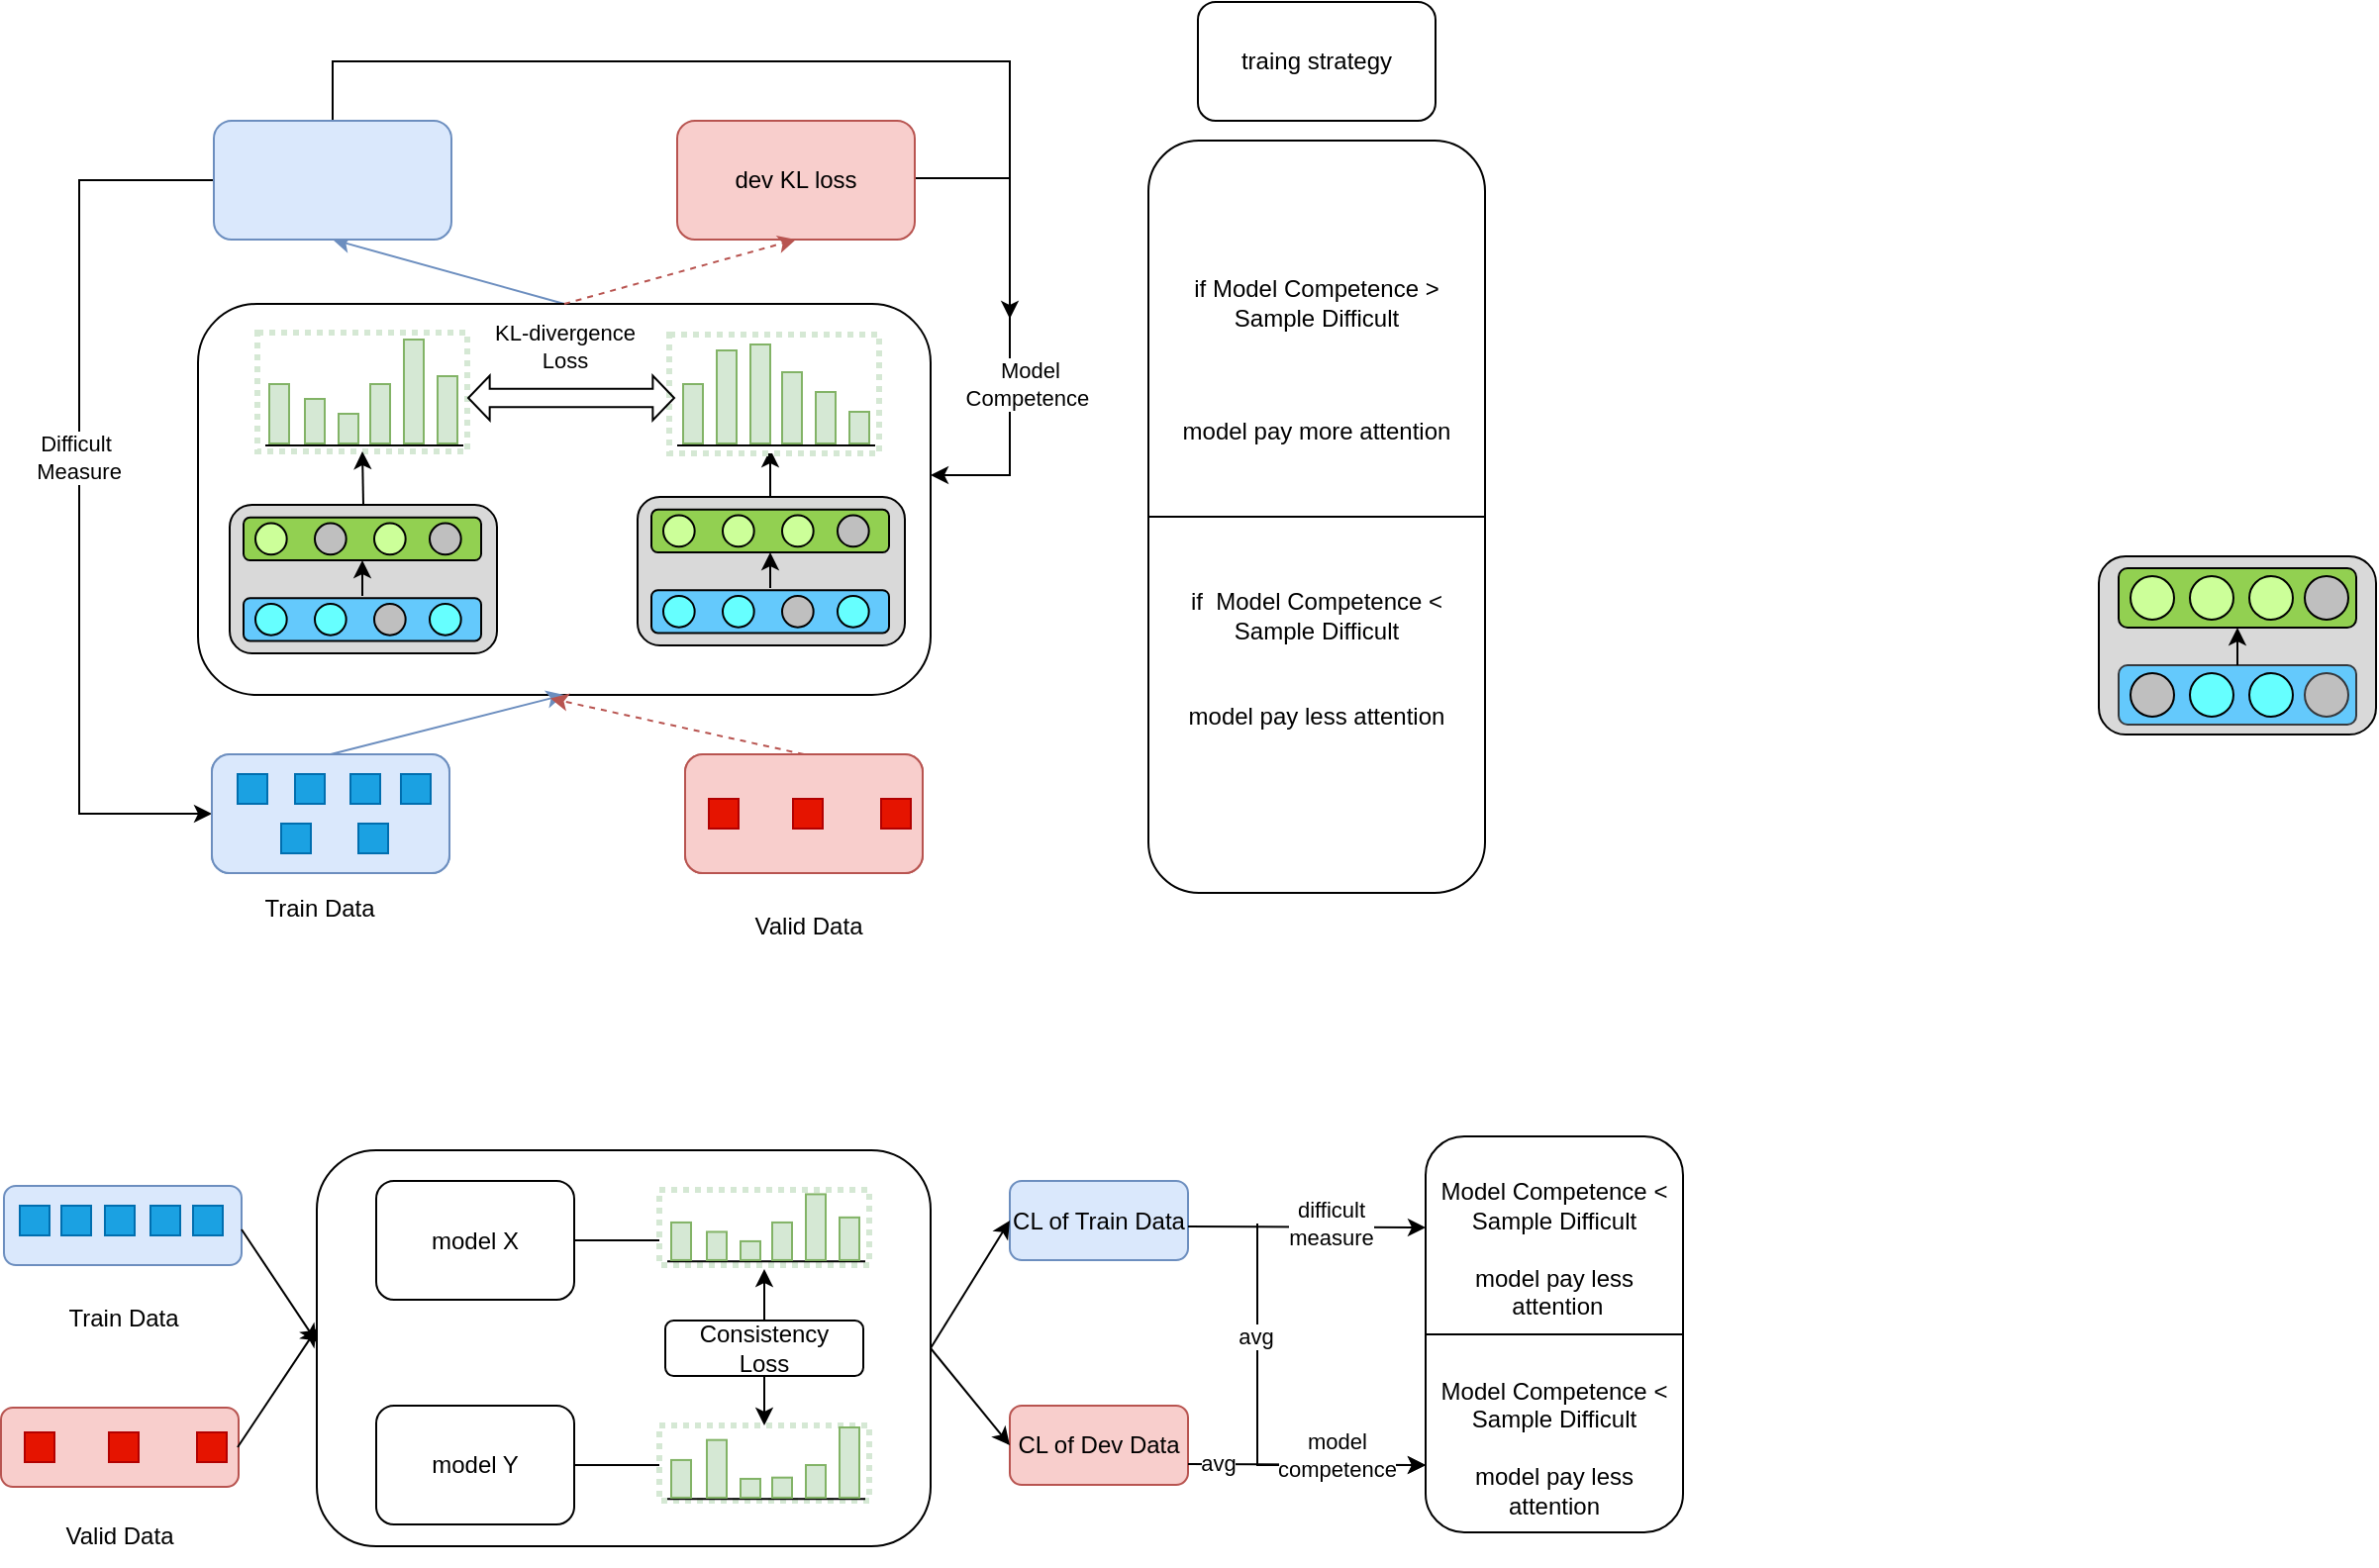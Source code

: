 <mxfile version="21.2.1" type="github">
  <diagram name="第 1 页" id="8L0c7GUbmjwBPtoNU49F">
    <mxGraphModel dx="1105" dy="634" grid="1" gridSize="10" guides="1" tooltips="1" connect="1" arrows="1" fold="1" page="1" pageScale="1" pageWidth="413" pageHeight="291" math="0" shadow="0">
      <root>
        <mxCell id="0" />
        <mxCell id="1" parent="0" />
        <mxCell id="fjzckVjsFBx4tYkLJNJ8-120" style="rounded=0;orthogonalLoop=1;jettySize=auto;html=1;exitX=0.5;exitY=0;exitDx=0;exitDy=0;entryX=0.5;entryY=1;entryDx=0;entryDy=0;fillColor=#dae8fc;strokeColor=#6c8ebf;" parent="1" source="fjzckVjsFBx4tYkLJNJ8-94" target="fjzckVjsFBx4tYkLJNJ8-28" edge="1">
          <mxGeometry relative="1" as="geometry" />
        </mxCell>
        <mxCell id="fjzckVjsFBx4tYkLJNJ8-94" value="" style="rounded=1;whiteSpace=wrap;html=1;fillColor=#ffffff;" parent="1" vertex="1">
          <mxGeometry x="180" y="252.5" width="370" height="197.5" as="geometry" />
        </mxCell>
        <mxCell id="fjzckVjsFBx4tYkLJNJ8-1" value="training dataset" style="rounded=1;whiteSpace=wrap;html=1;fillColor=#dae8fc;strokeColor=#6c8ebf;" parent="1" vertex="1">
          <mxGeometry x="187" y="480" width="120" height="60" as="geometry" />
        </mxCell>
        <mxCell id="fjzckVjsFBx4tYkLJNJ8-2" value="dev dataset" style="rounded=1;whiteSpace=wrap;html=1;fillColor=#f8cecc;strokeColor=#b85450;" parent="1" vertex="1">
          <mxGeometry x="426" y="480" width="120" height="60" as="geometry" />
        </mxCell>
        <mxCell id="fjzckVjsFBx4tYkLJNJ8-8" value="" style="endArrow=classic;html=1;rounded=0;exitX=0.5;exitY=0;exitDx=0;exitDy=0;entryX=0.5;entryY=1;entryDx=0;entryDy=0;fillColor=#dae8fc;strokeColor=#6c8ebf;" parent="1" source="fjzckVjsFBx4tYkLJNJ8-1" target="fjzckVjsFBx4tYkLJNJ8-94" edge="1">
          <mxGeometry width="50" height="50" relative="1" as="geometry">
            <mxPoint x="243" y="450" as="sourcePoint" />
            <mxPoint x="377" y="429" as="targetPoint" />
          </mxGeometry>
        </mxCell>
        <mxCell id="fjzckVjsFBx4tYkLJNJ8-9" value="" style="endArrow=classic;html=1;rounded=0;entryX=0.481;entryY=1.009;entryDx=0;entryDy=0;fillColor=#f8cecc;strokeColor=#b85450;exitX=0.5;exitY=0;exitDx=0;exitDy=0;entryPerimeter=0;dashed=1;" parent="1" source="fjzckVjsFBx4tYkLJNJ8-2" target="fjzckVjsFBx4tYkLJNJ8-94" edge="1">
          <mxGeometry width="50" height="50" relative="1" as="geometry">
            <mxPoint x="479" y="518" as="sourcePoint" />
            <mxPoint x="377" y="429" as="targetPoint" />
          </mxGeometry>
        </mxCell>
        <mxCell id="fjzckVjsFBx4tYkLJNJ8-118" style="edgeStyle=orthogonalEdgeStyle;rounded=0;orthogonalLoop=1;jettySize=auto;html=1;exitX=0.5;exitY=0;exitDx=0;exitDy=0;entryX=1;entryY=1;entryDx=0;entryDy=0;" parent="1" edge="1">
          <mxGeometry relative="1" as="geometry">
            <mxPoint x="469" y="373" as="sourcePoint" />
            <mxPoint x="469" y="326" as="targetPoint" />
          </mxGeometry>
        </mxCell>
        <mxCell id="fjzckVjsFBx4tYkLJNJ8-30" style="edgeStyle=orthogonalEdgeStyle;rounded=0;orthogonalLoop=1;jettySize=auto;html=1;exitX=0;exitY=0.5;exitDx=0;exitDy=0;entryX=0;entryY=0.5;entryDx=0;entryDy=0;" parent="1" source="fjzckVjsFBx4tYkLJNJ8-28" target="fjzckVjsFBx4tYkLJNJ8-1" edge="1">
          <mxGeometry relative="1" as="geometry">
            <mxPoint x="179" y="510" as="targetPoint" />
            <Array as="points">
              <mxPoint x="120" y="190" />
              <mxPoint x="120" y="510" />
            </Array>
          </mxGeometry>
        </mxCell>
        <mxCell id="fjzckVjsFBx4tYkLJNJ8-31" value="Difficult&lt;br&gt;&amp;nbsp;Measure" style="edgeLabel;html=1;align=center;verticalAlign=middle;resizable=0;points=[];" parent="fjzckVjsFBx4tYkLJNJ8-30" vertex="1" connectable="0">
          <mxGeometry x="-0.089" y="-2" relative="1" as="geometry">
            <mxPoint as="offset" />
          </mxGeometry>
        </mxCell>
        <mxCell id="fjzckVjsFBx4tYkLJNJ8-33" style="edgeStyle=orthogonalEdgeStyle;rounded=0;orthogonalLoop=1;jettySize=auto;html=1;exitX=0.5;exitY=0;exitDx=0;exitDy=0;" parent="1" source="fjzckVjsFBx4tYkLJNJ8-28" edge="1">
          <mxGeometry relative="1" as="geometry">
            <mxPoint x="590" y="260" as="targetPoint" />
            <Array as="points">
              <mxPoint x="248" y="130" />
              <mxPoint x="590" y="130" />
            </Array>
          </mxGeometry>
        </mxCell>
        <mxCell id="fjzckVjsFBx4tYkLJNJ8-28" value="&lt;span style=&quot;box-sizing: border-box; color: transparent; cursor: text; position: absolute; transform-origin: 0px 0px; text-align: start; background-color: rgb(255, 255, 255); left: 421.237px; top: 523.25px; font-size: 8.636px; font-family: sans-serif;&quot; dir=&quot;ltr&quot; role=&quot;presentation&quot;&gt;kli&lt;/span&gt;&lt;br style=&quot;box-sizing: border-box; color: transparent; cursor: text; position: absolute; transform-origin: 0px 0px; font-family: Lato, sans-serif; font-size: 16px; text-align: start; background-color: rgb(255, 255, 255);&quot; role=&quot;presentation&quot;&gt;&lt;span style=&quot;box-sizing: border-box; color: transparent; cursor: text; position: absolute; transform-origin: 0px 0px; text-align: start; background-color: rgb(255, 255, 255); left: 421.237px; top: 531.394px; font-size: 8.636px; font-family: sans-serif; transform: scaleX(1.42);&quot; dir=&quot;ltr&quot; role=&quot;presentation&quot;&gt;KL&lt;/span&gt;&lt;span style=&quot;box-sizing: border-box; color: transparent; cursor: text; position: absolute; transform-origin: 0px 0px; text-align: start; background-color: rgb(255, 255, 255); left: 436.899px; top: 531.394px; font-size: 8.636px; font-family: sans-serif;&quot; dir=&quot;ltr&quot; role=&quot;presentation&quot;&gt; &lt;/span&gt;" style="rounded=1;whiteSpace=wrap;html=1;fillColor=#dae8fc;strokeColor=#6c8ebf;" parent="1" vertex="1">
          <mxGeometry x="188" y="160" width="120" height="60" as="geometry" />
        </mxCell>
        <mxCell id="fjzckVjsFBx4tYkLJNJ8-32" style="edgeStyle=orthogonalEdgeStyle;rounded=0;orthogonalLoop=1;jettySize=auto;html=1;" parent="1" target="fjzckVjsFBx4tYkLJNJ8-94" edge="1">
          <mxGeometry relative="1" as="geometry">
            <mxPoint x="597" y="338" as="targetPoint" />
            <mxPoint x="540" y="189" as="sourcePoint" />
            <Array as="points">
              <mxPoint x="590" y="189" />
              <mxPoint x="590" y="339" />
            </Array>
          </mxGeometry>
        </mxCell>
        <mxCell id="fjzckVjsFBx4tYkLJNJ8-35" value="Model &lt;br&gt;Competence&amp;nbsp;" style="edgeLabel;html=1;align=center;verticalAlign=middle;resizable=0;points=[];" parent="fjzckVjsFBx4tYkLJNJ8-32" vertex="1" connectable="0">
          <mxGeometry x="0.709" relative="1" as="geometry">
            <mxPoint x="15" y="-46" as="offset" />
          </mxGeometry>
        </mxCell>
        <mxCell id="fjzckVjsFBx4tYkLJNJ8-29" value="dev KL loss" style="rounded=1;whiteSpace=wrap;html=1;fillColor=#f8cecc;strokeColor=#b85450;" parent="1" vertex="1">
          <mxGeometry x="422" y="160" width="120" height="60" as="geometry" />
        </mxCell>
        <mxCell id="fjzckVjsFBx4tYkLJNJ8-39" value="&lt;br&gt;if&amp;nbsp;Model Competence &amp;gt; &lt;br&gt;Sample Difficult&lt;br&gt;&lt;br&gt;&lt;br&gt;&lt;br&gt;model pay more attention&lt;br&gt;&lt;br&gt;&lt;br&gt;&lt;br&gt;&lt;br&gt;&lt;br&gt;if&amp;nbsp; Model Competence &amp;lt; Sample Difficult&lt;br&gt;&amp;nbsp;&lt;br&gt;&lt;br&gt;model pay less attention&lt;br style=&quot;border-color: var(--border-color);&quot;&gt;&lt;br&gt;&amp;nbsp;" style="rounded=1;whiteSpace=wrap;html=1;" parent="1" vertex="1">
          <mxGeometry x="660" y="170" width="170" height="380" as="geometry" />
        </mxCell>
        <mxCell id="fjzckVjsFBx4tYkLJNJ8-85" value="" style="group" parent="1" vertex="1" connectable="0">
          <mxGeometry x="418" y="267" width="106" height="60" as="geometry" />
        </mxCell>
        <mxCell id="fjzckVjsFBx4tYkLJNJ8-86" value="" style="rounded=0;whiteSpace=wrap;html=1;dashed=1;dashPattern=1 1;strokeColor=#d5e8d4;strokeWidth=3;" parent="fjzckVjsFBx4tYkLJNJ8-85" vertex="1">
          <mxGeometry y="1" width="106" height="60" as="geometry" />
        </mxCell>
        <mxCell id="fjzckVjsFBx4tYkLJNJ8-87" value="" style="endArrow=none;html=1;rounded=0;" parent="fjzckVjsFBx4tYkLJNJ8-85" edge="1">
          <mxGeometry width="50" height="50" relative="1" as="geometry">
            <mxPoint x="4" y="57" as="sourcePoint" />
            <mxPoint x="104" y="57" as="targetPoint" />
          </mxGeometry>
        </mxCell>
        <mxCell id="fjzckVjsFBx4tYkLJNJ8-88" value="" style="rounded=0;whiteSpace=wrap;html=1;fillColor=#d5e8d4;strokeColor=#82b366;" parent="fjzckVjsFBx4tYkLJNJ8-85" vertex="1">
          <mxGeometry x="7" y="26" width="10" height="30" as="geometry" />
        </mxCell>
        <mxCell id="fjzckVjsFBx4tYkLJNJ8-89" value="" style="rounded=0;whiteSpace=wrap;html=1;fillColor=#d5e8d4;strokeColor=#82b366;" parent="fjzckVjsFBx4tYkLJNJ8-85" vertex="1">
          <mxGeometry x="24" y="9" width="10" height="47" as="geometry" />
        </mxCell>
        <mxCell id="fjzckVjsFBx4tYkLJNJ8-90" value="" style="rounded=0;whiteSpace=wrap;html=1;fillColor=#d5e8d4;strokeColor=#82b366;" parent="fjzckVjsFBx4tYkLJNJ8-85" vertex="1">
          <mxGeometry x="41" y="6" width="10" height="50" as="geometry" />
        </mxCell>
        <mxCell id="fjzckVjsFBx4tYkLJNJ8-91" value="" style="rounded=0;whiteSpace=wrap;html=1;fillColor=#d5e8d4;strokeColor=#82b366;" parent="fjzckVjsFBx4tYkLJNJ8-85" vertex="1">
          <mxGeometry x="57" y="20" width="10" height="36" as="geometry" />
        </mxCell>
        <mxCell id="fjzckVjsFBx4tYkLJNJ8-92" value="" style="rounded=0;whiteSpace=wrap;html=1;fillColor=#d5e8d4;strokeColor=#82b366;" parent="fjzckVjsFBx4tYkLJNJ8-85" vertex="1">
          <mxGeometry x="74" y="30" width="10" height="26" as="geometry" />
        </mxCell>
        <mxCell id="fjzckVjsFBx4tYkLJNJ8-93" value="" style="rounded=0;whiteSpace=wrap;html=1;fillColor=#d5e8d4;strokeColor=#82b366;" parent="fjzckVjsFBx4tYkLJNJ8-85" vertex="1">
          <mxGeometry x="91" y="40" width="10" height="16" as="geometry" />
        </mxCell>
        <mxCell id="fjzckVjsFBx4tYkLJNJ8-96" value="" style="group" parent="1" vertex="1" connectable="0">
          <mxGeometry x="210" y="267" width="106" height="60" as="geometry" />
        </mxCell>
        <mxCell id="fjzckVjsFBx4tYkLJNJ8-97" value="" style="rounded=0;whiteSpace=wrap;html=1;dashed=1;dashPattern=1 1;strokeColor=#d5e8d4;strokeWidth=3;" parent="fjzckVjsFBx4tYkLJNJ8-96" vertex="1">
          <mxGeometry width="106" height="60" as="geometry" />
        </mxCell>
        <mxCell id="fjzckVjsFBx4tYkLJNJ8-98" value="" style="endArrow=none;html=1;rounded=0;" parent="fjzckVjsFBx4tYkLJNJ8-96" edge="1">
          <mxGeometry width="50" height="50" relative="1" as="geometry">
            <mxPoint x="4" y="57" as="sourcePoint" />
            <mxPoint x="104" y="57" as="targetPoint" />
          </mxGeometry>
        </mxCell>
        <mxCell id="fjzckVjsFBx4tYkLJNJ8-99" value="" style="rounded=0;whiteSpace=wrap;html=1;fillColor=#d5e8d4;strokeColor=#82b366;" parent="fjzckVjsFBx4tYkLJNJ8-96" vertex="1">
          <mxGeometry x="6" y="26" width="10" height="30" as="geometry" />
        </mxCell>
        <mxCell id="fjzckVjsFBx4tYkLJNJ8-100" value="" style="rounded=0;whiteSpace=wrap;html=1;fillColor=#d5e8d4;strokeColor=#82b366;" parent="fjzckVjsFBx4tYkLJNJ8-96" vertex="1">
          <mxGeometry x="24" y="33.5" width="10" height="22.5" as="geometry" />
        </mxCell>
        <mxCell id="fjzckVjsFBx4tYkLJNJ8-101" value="" style="rounded=0;whiteSpace=wrap;html=1;fillColor=#d5e8d4;strokeColor=#82b366;" parent="fjzckVjsFBx4tYkLJNJ8-96" vertex="1">
          <mxGeometry x="41" y="41" width="10" height="15" as="geometry" />
        </mxCell>
        <mxCell id="fjzckVjsFBx4tYkLJNJ8-102" value="" style="rounded=0;whiteSpace=wrap;html=1;fillColor=#d5e8d4;strokeColor=#82b366;" parent="fjzckVjsFBx4tYkLJNJ8-96" vertex="1">
          <mxGeometry x="57" y="26" width="10" height="30" as="geometry" />
        </mxCell>
        <mxCell id="fjzckVjsFBx4tYkLJNJ8-103" value="" style="rounded=0;whiteSpace=wrap;html=1;fillColor=#d5e8d4;strokeColor=#82b366;" parent="fjzckVjsFBx4tYkLJNJ8-96" vertex="1">
          <mxGeometry x="74" y="3.5" width="10" height="52.5" as="geometry" />
        </mxCell>
        <mxCell id="fjzckVjsFBx4tYkLJNJ8-104" value="" style="rounded=0;whiteSpace=wrap;html=1;fillColor=#d5e8d4;strokeColor=#82b366;" parent="fjzckVjsFBx4tYkLJNJ8-96" vertex="1">
          <mxGeometry x="91" y="22" width="10" height="34" as="geometry" />
        </mxCell>
        <mxCell id="fjzckVjsFBx4tYkLJNJ8-121" value="" style="endArrow=classic;html=1;rounded=0;entryX=0.5;entryY=1;entryDx=0;entryDy=0;exitX=0.5;exitY=0;exitDx=0;exitDy=0;fillColor=#f8cecc;strokeColor=#b85450;dashed=1;" parent="1" source="fjzckVjsFBx4tYkLJNJ8-94" target="fjzckVjsFBx4tYkLJNJ8-29" edge="1">
          <mxGeometry width="50" height="50" relative="1" as="geometry">
            <mxPoint x="347" y="260" as="sourcePoint" />
            <mxPoint x="397" y="210" as="targetPoint" />
          </mxGeometry>
        </mxCell>
        <mxCell id="dnsEd5fo8rIzmYsPzQtg-25" value="" style="group;fillColor=#ffffff;" parent="1" vertex="1" connectable="0">
          <mxGeometry x="1140" y="380" width="140" height="90" as="geometry" />
        </mxCell>
        <mxCell id="dnsEd5fo8rIzmYsPzQtg-26" value="" style="rounded=1;whiteSpace=wrap;html=1;fillColor=#d9d9d9;" parent="dnsEd5fo8rIzmYsPzQtg-25" vertex="1">
          <mxGeometry width="140" height="90" as="geometry" />
        </mxCell>
        <mxCell id="dnsEd5fo8rIzmYsPzQtg-27" value="" style="group" parent="dnsEd5fo8rIzmYsPzQtg-25" vertex="1" connectable="0">
          <mxGeometry x="10" y="6" width="120" height="30" as="geometry" />
        </mxCell>
        <mxCell id="dnsEd5fo8rIzmYsPzQtg-28" value="" style="rounded=1;whiteSpace=wrap;html=1;fillColor=#92d051;" parent="dnsEd5fo8rIzmYsPzQtg-27" vertex="1">
          <mxGeometry width="120" height="30" as="geometry" />
        </mxCell>
        <mxCell id="dnsEd5fo8rIzmYsPzQtg-29" value="" style="ellipse;whiteSpace=wrap;html=1;aspect=fixed;fillColor=#ccff99;" parent="dnsEd5fo8rIzmYsPzQtg-27" vertex="1">
          <mxGeometry x="6" y="4" width="22" height="22" as="geometry" />
        </mxCell>
        <mxCell id="dnsEd5fo8rIzmYsPzQtg-30" value="" style="ellipse;whiteSpace=wrap;html=1;aspect=fixed;fillColor=#ccff99;" parent="dnsEd5fo8rIzmYsPzQtg-27" vertex="1">
          <mxGeometry x="36" y="4" width="22" height="22" as="geometry" />
        </mxCell>
        <mxCell id="dnsEd5fo8rIzmYsPzQtg-31" value="" style="ellipse;whiteSpace=wrap;html=1;aspect=fixed;fillColor=#ccff99;" parent="dnsEd5fo8rIzmYsPzQtg-27" vertex="1">
          <mxGeometry x="66" y="4" width="22" height="22" as="geometry" />
        </mxCell>
        <mxCell id="dnsEd5fo8rIzmYsPzQtg-32" value="" style="ellipse;whiteSpace=wrap;html=1;aspect=fixed;fillColor=#bfbfbf;" parent="dnsEd5fo8rIzmYsPzQtg-27" vertex="1">
          <mxGeometry x="94" y="4" width="22" height="22" as="geometry" />
        </mxCell>
        <mxCell id="dnsEd5fo8rIzmYsPzQtg-33" value="" style="group" parent="dnsEd5fo8rIzmYsPzQtg-25" vertex="1" connectable="0">
          <mxGeometry x="10" y="55" width="120" height="30" as="geometry" />
        </mxCell>
        <mxCell id="dnsEd5fo8rIzmYsPzQtg-34" value="" style="rounded=1;whiteSpace=wrap;html=1;fillColor=#64c9fc;strokeColor=#36393d;" parent="dnsEd5fo8rIzmYsPzQtg-33" vertex="1">
          <mxGeometry width="120" height="30" as="geometry" />
        </mxCell>
        <mxCell id="dnsEd5fo8rIzmYsPzQtg-35" value="" style="ellipse;whiteSpace=wrap;html=1;aspect=fixed;fillColor=#bfbfbf;" parent="dnsEd5fo8rIzmYsPzQtg-33" vertex="1">
          <mxGeometry x="6" y="4" width="22" height="22" as="geometry" />
        </mxCell>
        <mxCell id="dnsEd5fo8rIzmYsPzQtg-36" value="" style="ellipse;whiteSpace=wrap;html=1;aspect=fixed;fillColor=#66ffff;" parent="dnsEd5fo8rIzmYsPzQtg-33" vertex="1">
          <mxGeometry x="36" y="4" width="22" height="22" as="geometry" />
        </mxCell>
        <mxCell id="dnsEd5fo8rIzmYsPzQtg-37" value="" style="ellipse;whiteSpace=wrap;html=1;aspect=fixed;fillColor=#66ffff;" parent="dnsEd5fo8rIzmYsPzQtg-33" vertex="1">
          <mxGeometry x="66" y="4" width="22" height="22" as="geometry" />
        </mxCell>
        <mxCell id="dnsEd5fo8rIzmYsPzQtg-38" value="" style="ellipse;whiteSpace=wrap;html=1;aspect=fixed;fillColor=#bfbfbf;strokeColor=#36393d;" parent="dnsEd5fo8rIzmYsPzQtg-33" vertex="1">
          <mxGeometry x="94" y="4" width="22" height="22" as="geometry" />
        </mxCell>
        <mxCell id="dnsEd5fo8rIzmYsPzQtg-39" value="" style="endArrow=classic;html=1;rounded=0;exitX=0.5;exitY=0;exitDx=0;exitDy=0;entryX=0.5;entryY=1;entryDx=0;entryDy=0;" parent="dnsEd5fo8rIzmYsPzQtg-25" source="dnsEd5fo8rIzmYsPzQtg-34" target="dnsEd5fo8rIzmYsPzQtg-28" edge="1">
          <mxGeometry width="50" height="50" relative="1" as="geometry">
            <mxPoint x="190" y="-40" as="sourcePoint" />
            <mxPoint x="240" y="-90" as="targetPoint" />
          </mxGeometry>
        </mxCell>
        <mxCell id="dnsEd5fo8rIzmYsPzQtg-82" value="" style="group" parent="1" vertex="1" connectable="0">
          <mxGeometry x="399" y="350" width="140" height="82" as="geometry" />
        </mxCell>
        <mxCell id="dnsEd5fo8rIzmYsPzQtg-44" value="" style="group;fillColor=#ffffff;container=0;" parent="dnsEd5fo8rIzmYsPzQtg-82" vertex="1" connectable="0">
          <mxGeometry y="1" width="140" height="81" as="geometry" />
        </mxCell>
        <mxCell id="dnsEd5fo8rIzmYsPzQtg-45" value="" style="rounded=1;whiteSpace=wrap;html=1;fillColor=#d9d9d9;" parent="dnsEd5fo8rIzmYsPzQtg-82" vertex="1">
          <mxGeometry x="3" width="135" height="75" as="geometry" />
        </mxCell>
        <mxCell id="dnsEd5fo8rIzmYsPzQtg-46" value="" style="group" parent="dnsEd5fo8rIzmYsPzQtg-82" vertex="1" connectable="0">
          <mxGeometry x="10" y="6.4" width="120" height="21.6" as="geometry" />
        </mxCell>
        <mxCell id="dnsEd5fo8rIzmYsPzQtg-47" value="" style="rounded=1;whiteSpace=wrap;html=1;fillColor=#92d051;" parent="dnsEd5fo8rIzmYsPzQtg-46" vertex="1">
          <mxGeometry width="120" height="21.6" as="geometry" />
        </mxCell>
        <mxCell id="dnsEd5fo8rIzmYsPzQtg-48" value="" style="ellipse;whiteSpace=wrap;html=1;aspect=fixed;fillColor=#ccff99;" parent="dnsEd5fo8rIzmYsPzQtg-46" vertex="1">
          <mxGeometry x="6" y="2.88" width="15.84" height="15.84" as="geometry" />
        </mxCell>
        <mxCell id="dnsEd5fo8rIzmYsPzQtg-49" value="" style="ellipse;whiteSpace=wrap;html=1;aspect=fixed;fillColor=#ccff99;" parent="dnsEd5fo8rIzmYsPzQtg-46" vertex="1">
          <mxGeometry x="36" y="2.88" width="15.84" height="15.84" as="geometry" />
        </mxCell>
        <mxCell id="dnsEd5fo8rIzmYsPzQtg-50" value="" style="ellipse;whiteSpace=wrap;html=1;aspect=fixed;fillColor=#ccff99;" parent="dnsEd5fo8rIzmYsPzQtg-46" vertex="1">
          <mxGeometry x="66" y="2.88" width="15.84" height="15.84" as="geometry" />
        </mxCell>
        <mxCell id="dnsEd5fo8rIzmYsPzQtg-51" value="" style="ellipse;whiteSpace=wrap;html=1;aspect=fixed;fillColor=#bfbfbf;" parent="dnsEd5fo8rIzmYsPzQtg-46" vertex="1">
          <mxGeometry x="94" y="2.88" width="15.84" height="15.84" as="geometry" />
        </mxCell>
        <mxCell id="dnsEd5fo8rIzmYsPzQtg-58" value="" style="endArrow=classic;html=1;rounded=0;entryX=0.5;entryY=1;entryDx=0;entryDy=0;" parent="dnsEd5fo8rIzmYsPzQtg-82" target="dnsEd5fo8rIzmYsPzQtg-47" edge="1">
          <mxGeometry width="50" height="50" relative="1" as="geometry">
            <mxPoint x="70" y="46" as="sourcePoint" />
            <mxPoint x="240" y="-80" as="targetPoint" />
          </mxGeometry>
        </mxCell>
        <mxCell id="dnsEd5fo8rIzmYsPzQtg-76" value="" style="group" parent="dnsEd5fo8rIzmYsPzQtg-82" vertex="1" connectable="0">
          <mxGeometry x="10" y="48" width="120" height="21.6" as="geometry" />
        </mxCell>
        <mxCell id="dnsEd5fo8rIzmYsPzQtg-77" value="" style="rounded=1;whiteSpace=wrap;html=1;fillColor=#64c9fc;" parent="dnsEd5fo8rIzmYsPzQtg-76" vertex="1">
          <mxGeometry y="-0.9" width="120" height="21.6" as="geometry" />
        </mxCell>
        <mxCell id="dnsEd5fo8rIzmYsPzQtg-78" value="" style="ellipse;whiteSpace=wrap;html=1;aspect=fixed;fillColor=#66ffff;" parent="dnsEd5fo8rIzmYsPzQtg-76" vertex="1">
          <mxGeometry x="6" y="1.98" width="15.84" height="15.84" as="geometry" />
        </mxCell>
        <mxCell id="dnsEd5fo8rIzmYsPzQtg-79" value="" style="ellipse;whiteSpace=wrap;html=1;aspect=fixed;fillColor=#66ffff;" parent="dnsEd5fo8rIzmYsPzQtg-76" vertex="1">
          <mxGeometry x="36" y="1.98" width="15.84" height="15.84" as="geometry" />
        </mxCell>
        <mxCell id="dnsEd5fo8rIzmYsPzQtg-80" value="" style="ellipse;whiteSpace=wrap;html=1;aspect=fixed;fillColor=#bfbfbf;" parent="dnsEd5fo8rIzmYsPzQtg-76" vertex="1">
          <mxGeometry x="66" y="1.98" width="15.84" height="15.84" as="geometry" />
        </mxCell>
        <mxCell id="dnsEd5fo8rIzmYsPzQtg-81" value="" style="ellipse;whiteSpace=wrap;html=1;aspect=fixed;fillColor=#66ffff;" parent="dnsEd5fo8rIzmYsPzQtg-76" vertex="1">
          <mxGeometry x="94" y="1.98" width="15.84" height="15.84" as="geometry" />
        </mxCell>
        <mxCell id="dnsEd5fo8rIzmYsPzQtg-85" value="" style="group" parent="1" vertex="1" connectable="0">
          <mxGeometry x="193" y="354" width="140" height="82" as="geometry" />
        </mxCell>
        <mxCell id="dnsEd5fo8rIzmYsPzQtg-86" value="" style="group;fillColor=#ffffff;container=0;" parent="dnsEd5fo8rIzmYsPzQtg-85" vertex="1" connectable="0">
          <mxGeometry y="1" width="140" height="81" as="geometry" />
        </mxCell>
        <mxCell id="dnsEd5fo8rIzmYsPzQtg-87" value="" style="rounded=1;whiteSpace=wrap;html=1;fillColor=#d9d9d9;" parent="dnsEd5fo8rIzmYsPzQtg-85" vertex="1">
          <mxGeometry x="3" width="135" height="75" as="geometry" />
        </mxCell>
        <mxCell id="dnsEd5fo8rIzmYsPzQtg-88" value="" style="group" parent="dnsEd5fo8rIzmYsPzQtg-85" vertex="1" connectable="0">
          <mxGeometry x="10" y="6.4" width="120" height="21.6" as="geometry" />
        </mxCell>
        <mxCell id="dnsEd5fo8rIzmYsPzQtg-89" value="" style="rounded=1;whiteSpace=wrap;html=1;fillColor=#92d051;" parent="dnsEd5fo8rIzmYsPzQtg-88" vertex="1">
          <mxGeometry width="120" height="21.6" as="geometry" />
        </mxCell>
        <mxCell id="dnsEd5fo8rIzmYsPzQtg-90" value="" style="ellipse;whiteSpace=wrap;html=1;aspect=fixed;fillColor=#ccff99;" parent="dnsEd5fo8rIzmYsPzQtg-88" vertex="1">
          <mxGeometry x="6" y="2.88" width="15.84" height="15.84" as="geometry" />
        </mxCell>
        <mxCell id="dnsEd5fo8rIzmYsPzQtg-91" value="" style="ellipse;whiteSpace=wrap;html=1;aspect=fixed;fillColor=#bfbfbf;" parent="dnsEd5fo8rIzmYsPzQtg-88" vertex="1">
          <mxGeometry x="36" y="2.88" width="15.84" height="15.84" as="geometry" />
        </mxCell>
        <mxCell id="dnsEd5fo8rIzmYsPzQtg-92" value="" style="ellipse;whiteSpace=wrap;html=1;aspect=fixed;fillColor=#ccff99;" parent="dnsEd5fo8rIzmYsPzQtg-88" vertex="1">
          <mxGeometry x="66" y="2.88" width="15.84" height="15.84" as="geometry" />
        </mxCell>
        <mxCell id="dnsEd5fo8rIzmYsPzQtg-93" value="" style="ellipse;whiteSpace=wrap;html=1;aspect=fixed;fillColor=#bfbfbf;" parent="dnsEd5fo8rIzmYsPzQtg-88" vertex="1">
          <mxGeometry x="94" y="2.88" width="15.84" height="15.84" as="geometry" />
        </mxCell>
        <mxCell id="dnsEd5fo8rIzmYsPzQtg-94" value="" style="endArrow=classic;html=1;rounded=0;entryX=0.5;entryY=1;entryDx=0;entryDy=0;" parent="dnsEd5fo8rIzmYsPzQtg-85" target="dnsEd5fo8rIzmYsPzQtg-89" edge="1">
          <mxGeometry width="50" height="50" relative="1" as="geometry">
            <mxPoint x="70" y="46" as="sourcePoint" />
            <mxPoint x="240" y="-80" as="targetPoint" />
          </mxGeometry>
        </mxCell>
        <mxCell id="dnsEd5fo8rIzmYsPzQtg-95" value="" style="group" parent="dnsEd5fo8rIzmYsPzQtg-85" vertex="1" connectable="0">
          <mxGeometry x="10" y="48" width="120" height="21.6" as="geometry" />
        </mxCell>
        <mxCell id="dnsEd5fo8rIzmYsPzQtg-96" value="" style="rounded=1;whiteSpace=wrap;html=1;fillColor=#64c9fc;" parent="dnsEd5fo8rIzmYsPzQtg-95" vertex="1">
          <mxGeometry y="-0.9" width="120" height="21.6" as="geometry" />
        </mxCell>
        <mxCell id="dnsEd5fo8rIzmYsPzQtg-97" value="" style="ellipse;whiteSpace=wrap;html=1;aspect=fixed;fillColor=#66ffff;" parent="dnsEd5fo8rIzmYsPzQtg-95" vertex="1">
          <mxGeometry x="6" y="1.98" width="15.84" height="15.84" as="geometry" />
        </mxCell>
        <mxCell id="dnsEd5fo8rIzmYsPzQtg-98" value="" style="ellipse;whiteSpace=wrap;html=1;aspect=fixed;fillColor=#66ffff;" parent="dnsEd5fo8rIzmYsPzQtg-95" vertex="1">
          <mxGeometry x="36" y="1.98" width="15.84" height="15.84" as="geometry" />
        </mxCell>
        <mxCell id="dnsEd5fo8rIzmYsPzQtg-99" value="" style="ellipse;whiteSpace=wrap;html=1;aspect=fixed;fillColor=#bfbfbf;" parent="dnsEd5fo8rIzmYsPzQtg-95" vertex="1">
          <mxGeometry x="66" y="1.98" width="15.84" height="15.84" as="geometry" />
        </mxCell>
        <mxCell id="dnsEd5fo8rIzmYsPzQtg-100" value="" style="ellipse;whiteSpace=wrap;html=1;aspect=fixed;fillColor=#66ffff;" parent="dnsEd5fo8rIzmYsPzQtg-95" vertex="1">
          <mxGeometry x="94" y="1.98" width="15.84" height="15.84" as="geometry" />
        </mxCell>
        <mxCell id="dnsEd5fo8rIzmYsPzQtg-113" value="" style="shape=flexArrow;endArrow=classic;startArrow=classic;html=1;rounded=0;width=9.167;startSize=3.275;endSize=3.275;startWidth=12.361;endWidth=12.361;" parent="dnsEd5fo8rIzmYsPzQtg-85" edge="1">
          <mxGeometry width="100" height="100" relative="1" as="geometry">
            <mxPoint x="123" y="-54" as="sourcePoint" />
            <mxPoint x="228" y="-54" as="targetPoint" />
          </mxGeometry>
        </mxCell>
        <mxCell id="dnsEd5fo8rIzmYsPzQtg-117" value="KL-divergence&lt;br&gt;Loss" style="edgeLabel;html=1;align=center;verticalAlign=middle;resizable=0;points=[];" parent="dnsEd5fo8rIzmYsPzQtg-113" vertex="1" connectable="0">
          <mxGeometry x="-0.196" y="2" relative="1" as="geometry">
            <mxPoint x="7" y="-24" as="offset" />
          </mxGeometry>
        </mxCell>
        <mxCell id="dnsEd5fo8rIzmYsPzQtg-112" style="edgeStyle=orthogonalEdgeStyle;rounded=0;orthogonalLoop=1;jettySize=auto;html=1;exitX=0.5;exitY=0;exitDx=0;exitDy=0;entryX=0.5;entryY=1;entryDx=0;entryDy=0;" parent="1" source="dnsEd5fo8rIzmYsPzQtg-87" target="fjzckVjsFBx4tYkLJNJ8-97" edge="1">
          <mxGeometry relative="1" as="geometry" />
        </mxCell>
        <mxCell id="dnsEd5fo8rIzmYsPzQtg-119" value="" style="endArrow=none;html=1;rounded=0;exitX=0;exitY=0.5;exitDx=0;exitDy=0;entryX=1;entryY=0.5;entryDx=0;entryDy=0;" parent="1" source="fjzckVjsFBx4tYkLJNJ8-39" target="fjzckVjsFBx4tYkLJNJ8-39" edge="1">
          <mxGeometry width="50" height="50" relative="1" as="geometry">
            <mxPoint x="790" y="350" as="sourcePoint" />
            <mxPoint x="840" y="300" as="targetPoint" />
          </mxGeometry>
        </mxCell>
        <mxCell id="dnsEd5fo8rIzmYsPzQtg-120" value="traing strategy&lt;br&gt;" style="rounded=1;whiteSpace=wrap;html=1;" parent="1" vertex="1">
          <mxGeometry x="685" y="100" width="120" height="60" as="geometry" />
        </mxCell>
        <mxCell id="9AH6RF_yyxiIta5hFtMV-15" value="" style="group" parent="1" vertex="1" connectable="0">
          <mxGeometry x="187" y="480" width="120" height="60" as="geometry" />
        </mxCell>
        <mxCell id="9AH6RF_yyxiIta5hFtMV-1" value="" style="rounded=1;whiteSpace=wrap;html=1;fillColor=#dae8fc;strokeColor=#6c8ebf;" parent="9AH6RF_yyxiIta5hFtMV-15" vertex="1">
          <mxGeometry width="120" height="60" as="geometry" />
        </mxCell>
        <mxCell id="9AH6RF_yyxiIta5hFtMV-4" value="" style="whiteSpace=wrap;html=1;aspect=fixed;fillColor=#1ba1e2;fontColor=#ffffff;strokeColor=#006EAF;" parent="9AH6RF_yyxiIta5hFtMV-15" vertex="1">
          <mxGeometry x="13" y="10" width="15" height="15" as="geometry" />
        </mxCell>
        <mxCell id="9AH6RF_yyxiIta5hFtMV-7" value="" style="whiteSpace=wrap;html=1;aspect=fixed;fillColor=#1ba1e2;fontColor=#ffffff;strokeColor=#006EAF;" parent="9AH6RF_yyxiIta5hFtMV-15" vertex="1">
          <mxGeometry x="35" y="35" width="15" height="15" as="geometry" />
        </mxCell>
        <mxCell id="9AH6RF_yyxiIta5hFtMV-8" value="" style="whiteSpace=wrap;html=1;aspect=fixed;fillColor=#1ba1e2;fontColor=#ffffff;strokeColor=#006EAF;" parent="9AH6RF_yyxiIta5hFtMV-15" vertex="1">
          <mxGeometry x="74" y="35" width="15" height="15" as="geometry" />
        </mxCell>
        <mxCell id="9AH6RF_yyxiIta5hFtMV-9" value="" style="whiteSpace=wrap;html=1;aspect=fixed;fillColor=#1ba1e2;fontColor=#ffffff;strokeColor=#006EAF;" parent="9AH6RF_yyxiIta5hFtMV-15" vertex="1">
          <mxGeometry x="42" y="10" width="15" height="15" as="geometry" />
        </mxCell>
        <mxCell id="9AH6RF_yyxiIta5hFtMV-10" value="" style="whiteSpace=wrap;html=1;aspect=fixed;fillColor=#1ba1e2;fontColor=#ffffff;strokeColor=#006EAF;" parent="9AH6RF_yyxiIta5hFtMV-15" vertex="1">
          <mxGeometry x="70" y="10" width="15" height="15" as="geometry" />
        </mxCell>
        <mxCell id="9AH6RF_yyxiIta5hFtMV-11" value="" style="whiteSpace=wrap;html=1;aspect=fixed;fillColor=#1ba1e2;fontColor=#ffffff;strokeColor=#006EAF;" parent="9AH6RF_yyxiIta5hFtMV-15" vertex="1">
          <mxGeometry x="95.5" y="10" width="15" height="15" as="geometry" />
        </mxCell>
        <mxCell id="9AH6RF_yyxiIta5hFtMV-16" value="Train Data" style="text;html=1;align=center;verticalAlign=middle;resizable=0;points=[];autosize=1;strokeColor=none;fillColor=none;" parent="1" vertex="1">
          <mxGeometry x="201" y="543" width="80" height="30" as="geometry" />
        </mxCell>
        <mxCell id="9AH6RF_yyxiIta5hFtMV-26" value="" style="group" parent="1" vertex="1" connectable="0">
          <mxGeometry x="426" y="480" width="120" height="102" as="geometry" />
        </mxCell>
        <mxCell id="9AH6RF_yyxiIta5hFtMV-18" value="" style="rounded=1;whiteSpace=wrap;html=1;fillColor=#f8cecc;strokeColor=#b85450;" parent="9AH6RF_yyxiIta5hFtMV-26" vertex="1">
          <mxGeometry width="120" height="60" as="geometry" />
        </mxCell>
        <mxCell id="9AH6RF_yyxiIta5hFtMV-19" value="" style="whiteSpace=wrap;html=1;aspect=fixed;fillColor=#e51400;fontColor=#ffffff;strokeColor=#B20000;" parent="9AH6RF_yyxiIta5hFtMV-26" vertex="1">
          <mxGeometry x="12" y="22.5" width="15" height="15" as="geometry" />
        </mxCell>
        <mxCell id="9AH6RF_yyxiIta5hFtMV-21" value="" style="whiteSpace=wrap;html=1;aspect=fixed;fillColor=#e51400;fontColor=#ffffff;strokeColor=#B20000;" parent="9AH6RF_yyxiIta5hFtMV-26" vertex="1">
          <mxGeometry x="54.5" y="22.5" width="15" height="15" as="geometry" />
        </mxCell>
        <mxCell id="9AH6RF_yyxiIta5hFtMV-22" value="" style="whiteSpace=wrap;html=1;aspect=fixed;fillColor=#e51400;fontColor=#ffffff;strokeColor=#B20000;" parent="9AH6RF_yyxiIta5hFtMV-26" vertex="1">
          <mxGeometry x="99" y="22.5" width="15" height="15" as="geometry" />
        </mxCell>
        <mxCell id="9AH6RF_yyxiIta5hFtMV-17" value="Valid Data" style="text;html=1;align=center;verticalAlign=middle;resizable=0;points=[];autosize=1;strokeColor=none;fillColor=none;" parent="9AH6RF_yyxiIta5hFtMV-26" vertex="1">
          <mxGeometry x="22" y="72" width="80" height="30" as="geometry" />
        </mxCell>
        <mxCell id="ypjMyZkMPfmZ5T_uapgL-2" value="" style="group" vertex="1" connectable="0" parent="1">
          <mxGeometry x="82" y="698" width="120" height="82" as="geometry" />
        </mxCell>
        <mxCell id="ypjMyZkMPfmZ5T_uapgL-3" value="" style="rounded=1;whiteSpace=wrap;html=1;fillColor=#dae8fc;strokeColor=#6c8ebf;" vertex="1" parent="ypjMyZkMPfmZ5T_uapgL-2">
          <mxGeometry width="120" height="40" as="geometry" />
        </mxCell>
        <mxCell id="ypjMyZkMPfmZ5T_uapgL-4" value="" style="whiteSpace=wrap;html=1;aspect=fixed;fillColor=#1ba1e2;fontColor=#ffffff;strokeColor=#006EAF;" vertex="1" parent="ypjMyZkMPfmZ5T_uapgL-2">
          <mxGeometry x="8" y="10" width="15" height="15" as="geometry" />
        </mxCell>
        <mxCell id="ypjMyZkMPfmZ5T_uapgL-7" value="" style="whiteSpace=wrap;html=1;aspect=fixed;fillColor=#1ba1e2;fontColor=#ffffff;strokeColor=#006EAF;" vertex="1" parent="ypjMyZkMPfmZ5T_uapgL-2">
          <mxGeometry x="29" y="10" width="15" height="15" as="geometry" />
        </mxCell>
        <mxCell id="ypjMyZkMPfmZ5T_uapgL-8" value="" style="whiteSpace=wrap;html=1;aspect=fixed;fillColor=#1ba1e2;fontColor=#ffffff;strokeColor=#006EAF;" vertex="1" parent="ypjMyZkMPfmZ5T_uapgL-2">
          <mxGeometry x="74" y="10" width="15" height="15" as="geometry" />
        </mxCell>
        <mxCell id="ypjMyZkMPfmZ5T_uapgL-9" value="" style="whiteSpace=wrap;html=1;aspect=fixed;fillColor=#1ba1e2;fontColor=#ffffff;strokeColor=#006EAF;" vertex="1" parent="ypjMyZkMPfmZ5T_uapgL-2">
          <mxGeometry x="95.5" y="10" width="15" height="15" as="geometry" />
        </mxCell>
        <mxCell id="ypjMyZkMPfmZ5T_uapgL-10" value="Train Data" style="text;html=1;align=center;verticalAlign=middle;resizable=0;points=[];autosize=1;strokeColor=none;fillColor=none;" vertex="1" parent="ypjMyZkMPfmZ5T_uapgL-2">
          <mxGeometry x="20" y="52" width="80" height="30" as="geometry" />
        </mxCell>
        <mxCell id="ypjMyZkMPfmZ5T_uapgL-11" value="" style="group" vertex="1" connectable="0" parent="1">
          <mxGeometry x="80.5" y="800" width="120" height="90" as="geometry" />
        </mxCell>
        <mxCell id="ypjMyZkMPfmZ5T_uapgL-12" value="" style="rounded=1;whiteSpace=wrap;html=1;fillColor=#f8cecc;strokeColor=#b85450;" vertex="1" parent="ypjMyZkMPfmZ5T_uapgL-11">
          <mxGeometry y="10" width="120" height="40" as="geometry" />
        </mxCell>
        <mxCell id="ypjMyZkMPfmZ5T_uapgL-13" value="" style="whiteSpace=wrap;html=1;aspect=fixed;fillColor=#e51400;fontColor=#ffffff;strokeColor=#B20000;" vertex="1" parent="ypjMyZkMPfmZ5T_uapgL-11">
          <mxGeometry x="12" y="22.5" width="15" height="15" as="geometry" />
        </mxCell>
        <mxCell id="ypjMyZkMPfmZ5T_uapgL-14" value="" style="whiteSpace=wrap;html=1;aspect=fixed;fillColor=#e51400;fontColor=#ffffff;strokeColor=#B20000;" vertex="1" parent="ypjMyZkMPfmZ5T_uapgL-11">
          <mxGeometry x="54.5" y="22.5" width="15" height="15" as="geometry" />
        </mxCell>
        <mxCell id="ypjMyZkMPfmZ5T_uapgL-15" value="" style="whiteSpace=wrap;html=1;aspect=fixed;fillColor=#e51400;fontColor=#ffffff;strokeColor=#B20000;" vertex="1" parent="ypjMyZkMPfmZ5T_uapgL-11">
          <mxGeometry x="99" y="22.5" width="15" height="15" as="geometry" />
        </mxCell>
        <mxCell id="ypjMyZkMPfmZ5T_uapgL-16" value="Valid Data" style="text;html=1;align=center;verticalAlign=middle;resizable=0;points=[];autosize=1;strokeColor=none;fillColor=none;" vertex="1" parent="ypjMyZkMPfmZ5T_uapgL-11">
          <mxGeometry x="19" y="60" width="80" height="30" as="geometry" />
        </mxCell>
        <mxCell id="ypjMyZkMPfmZ5T_uapgL-17" value="" style="rounded=1;whiteSpace=wrap;html=1;" vertex="1" parent="1">
          <mxGeometry x="240" y="680" width="310" height="200" as="geometry" />
        </mxCell>
        <mxCell id="ypjMyZkMPfmZ5T_uapgL-19" value="" style="whiteSpace=wrap;html=1;aspect=fixed;fillColor=#1ba1e2;fontColor=#ffffff;strokeColor=#006EAF;" vertex="1" parent="1">
          <mxGeometry x="133" y="708" width="15" height="15" as="geometry" />
        </mxCell>
        <mxCell id="ypjMyZkMPfmZ5T_uapgL-22" value="" style="endArrow=classic;html=1;rounded=0;exitX=1;exitY=0.5;exitDx=0;exitDy=0;entryX=0;entryY=0.5;entryDx=0;entryDy=0;" edge="1" parent="1">
          <mxGeometry width="50" height="50" relative="1" as="geometry">
            <mxPoint x="202" y="720" as="sourcePoint" />
            <mxPoint x="240" y="777" as="targetPoint" />
          </mxGeometry>
        </mxCell>
        <mxCell id="ypjMyZkMPfmZ5T_uapgL-57" value="" style="edgeStyle=orthogonalEdgeStyle;rounded=0;orthogonalLoop=1;jettySize=auto;html=1;" edge="1" parent="1" source="ypjMyZkMPfmZ5T_uapgL-24" target="ypjMyZkMPfmZ5T_uapgL-33">
          <mxGeometry relative="1" as="geometry" />
        </mxCell>
        <mxCell id="ypjMyZkMPfmZ5T_uapgL-24" value="model X" style="rounded=1;whiteSpace=wrap;html=1;" vertex="1" parent="1">
          <mxGeometry x="270" y="695.5" width="100" height="60" as="geometry" />
        </mxCell>
        <mxCell id="ypjMyZkMPfmZ5T_uapgL-52" value="" style="edgeStyle=orthogonalEdgeStyle;rounded=0;orthogonalLoop=1;jettySize=auto;html=1;" edge="1" parent="1" source="ypjMyZkMPfmZ5T_uapgL-25" target="ypjMyZkMPfmZ5T_uapgL-46">
          <mxGeometry relative="1" as="geometry" />
        </mxCell>
        <mxCell id="ypjMyZkMPfmZ5T_uapgL-25" value="model Y" style="rounded=1;whiteSpace=wrap;html=1;" vertex="1" parent="1">
          <mxGeometry x="270" y="809" width="100" height="60" as="geometry" />
        </mxCell>
        <mxCell id="ypjMyZkMPfmZ5T_uapgL-26" value="" style="group" vertex="1" connectable="0" parent="1">
          <mxGeometry x="413" y="700" width="106" height="38" as="geometry" />
        </mxCell>
        <mxCell id="ypjMyZkMPfmZ5T_uapgL-27" value="" style="rounded=0;whiteSpace=wrap;html=1;dashed=1;dashPattern=1 1;strokeColor=#d5e8d4;strokeWidth=3;" vertex="1" parent="ypjMyZkMPfmZ5T_uapgL-26">
          <mxGeometry width="106" height="38" as="geometry" />
        </mxCell>
        <mxCell id="ypjMyZkMPfmZ5T_uapgL-28" value="" style="endArrow=none;html=1;rounded=0;" edge="1" parent="ypjMyZkMPfmZ5T_uapgL-26">
          <mxGeometry width="50" height="50" relative="1" as="geometry">
            <mxPoint x="4" y="36.1" as="sourcePoint" />
            <mxPoint x="104" y="36.1" as="targetPoint" />
          </mxGeometry>
        </mxCell>
        <mxCell id="ypjMyZkMPfmZ5T_uapgL-29" value="" style="rounded=0;whiteSpace=wrap;html=1;fillColor=#d5e8d4;strokeColor=#82b366;" vertex="1" parent="ypjMyZkMPfmZ5T_uapgL-26">
          <mxGeometry x="6" y="16.467" width="10" height="19" as="geometry" />
        </mxCell>
        <mxCell id="ypjMyZkMPfmZ5T_uapgL-30" value="" style="rounded=0;whiteSpace=wrap;html=1;fillColor=#d5e8d4;strokeColor=#82b366;" vertex="1" parent="ypjMyZkMPfmZ5T_uapgL-26">
          <mxGeometry x="24" y="21.217" width="10" height="14.25" as="geometry" />
        </mxCell>
        <mxCell id="ypjMyZkMPfmZ5T_uapgL-31" value="" style="rounded=0;whiteSpace=wrap;html=1;fillColor=#d5e8d4;strokeColor=#82b366;" vertex="1" parent="ypjMyZkMPfmZ5T_uapgL-26">
          <mxGeometry x="41" y="25.967" width="10" height="9.5" as="geometry" />
        </mxCell>
        <mxCell id="ypjMyZkMPfmZ5T_uapgL-32" value="" style="rounded=0;whiteSpace=wrap;html=1;fillColor=#d5e8d4;strokeColor=#82b366;" vertex="1" parent="ypjMyZkMPfmZ5T_uapgL-26">
          <mxGeometry x="57" y="16.467" width="10" height="19" as="geometry" />
        </mxCell>
        <mxCell id="ypjMyZkMPfmZ5T_uapgL-33" value="" style="rounded=0;whiteSpace=wrap;html=1;fillColor=#d5e8d4;strokeColor=#82b366;" vertex="1" parent="ypjMyZkMPfmZ5T_uapgL-26">
          <mxGeometry x="74" y="2.217" width="10" height="33.25" as="geometry" />
        </mxCell>
        <mxCell id="ypjMyZkMPfmZ5T_uapgL-34" value="" style="rounded=0;whiteSpace=wrap;html=1;fillColor=#d5e8d4;strokeColor=#82b366;" vertex="1" parent="ypjMyZkMPfmZ5T_uapgL-26">
          <mxGeometry x="91" y="13.933" width="10" height="21.533" as="geometry" />
        </mxCell>
        <mxCell id="ypjMyZkMPfmZ5T_uapgL-39" value="" style="group" vertex="1" connectable="0" parent="1">
          <mxGeometry x="413" y="820" width="139" height="38" as="geometry" />
        </mxCell>
        <mxCell id="ypjMyZkMPfmZ5T_uapgL-40" value="" style="rounded=0;whiteSpace=wrap;html=1;dashed=1;dashPattern=1 1;strokeColor=#d5e8d4;strokeWidth=3;" vertex="1" parent="ypjMyZkMPfmZ5T_uapgL-39">
          <mxGeometry y="-1" width="106" height="38" as="geometry" />
        </mxCell>
        <mxCell id="ypjMyZkMPfmZ5T_uapgL-41" value="" style="endArrow=none;html=1;rounded=0;" edge="1" parent="ypjMyZkMPfmZ5T_uapgL-39">
          <mxGeometry width="50" height="50" relative="1" as="geometry">
            <mxPoint x="4" y="36.1" as="sourcePoint" />
            <mxPoint x="104" y="36.1" as="targetPoint" />
          </mxGeometry>
        </mxCell>
        <mxCell id="ypjMyZkMPfmZ5T_uapgL-42" value="" style="rounded=0;whiteSpace=wrap;html=1;fillColor=#d5e8d4;strokeColor=#82b366;" vertex="1" parent="ypjMyZkMPfmZ5T_uapgL-39">
          <mxGeometry x="6" y="16.467" width="10" height="19" as="geometry" />
        </mxCell>
        <mxCell id="ypjMyZkMPfmZ5T_uapgL-43" value="" style="rounded=0;whiteSpace=wrap;html=1;fillColor=#d5e8d4;strokeColor=#82b366;" vertex="1" parent="ypjMyZkMPfmZ5T_uapgL-39">
          <mxGeometry x="24" y="6.333" width="10" height="29.133" as="geometry" />
        </mxCell>
        <mxCell id="ypjMyZkMPfmZ5T_uapgL-44" value="" style="rounded=0;whiteSpace=wrap;html=1;fillColor=#d5e8d4;strokeColor=#82b366;" vertex="1" parent="ypjMyZkMPfmZ5T_uapgL-39">
          <mxGeometry x="41" y="25.967" width="10" height="9.5" as="geometry" />
        </mxCell>
        <mxCell id="ypjMyZkMPfmZ5T_uapgL-45" value="" style="rounded=0;whiteSpace=wrap;html=1;fillColor=#d5e8d4;strokeColor=#82b366;" vertex="1" parent="ypjMyZkMPfmZ5T_uapgL-39">
          <mxGeometry x="57" y="25.333" width="10" height="10.133" as="geometry" />
        </mxCell>
        <mxCell id="ypjMyZkMPfmZ5T_uapgL-46" value="" style="rounded=0;whiteSpace=wrap;html=1;fillColor=#d5e8d4;strokeColor=#82b366;" vertex="1" parent="ypjMyZkMPfmZ5T_uapgL-39">
          <mxGeometry x="74" y="19" width="10" height="16.467" as="geometry" />
        </mxCell>
        <mxCell id="ypjMyZkMPfmZ5T_uapgL-47" value="" style="rounded=0;whiteSpace=wrap;html=1;fillColor=#d5e8d4;strokeColor=#82b366;" vertex="1" parent="ypjMyZkMPfmZ5T_uapgL-39">
          <mxGeometry x="91" width="10" height="35.467" as="geometry" />
        </mxCell>
        <mxCell id="ypjMyZkMPfmZ5T_uapgL-59" value="" style="endArrow=classic;html=1;rounded=0;" edge="1" parent="1">
          <mxGeometry width="50" height="50" relative="1" as="geometry">
            <mxPoint x="200" y="830" as="sourcePoint" />
            <mxPoint x="240" y="770" as="targetPoint" />
          </mxGeometry>
        </mxCell>
        <mxCell id="ypjMyZkMPfmZ5T_uapgL-61" value="CL of Train Data" style="rounded=1;whiteSpace=wrap;html=1;fillColor=#dae8fc;strokeColor=#6c8ebf;" vertex="1" parent="1">
          <mxGeometry x="590" y="695.5" width="90" height="40" as="geometry" />
        </mxCell>
        <mxCell id="ypjMyZkMPfmZ5T_uapgL-62" value="CL of Dev Data" style="rounded=1;whiteSpace=wrap;html=1;fillColor=#f8cecc;strokeColor=#b85450;" vertex="1" parent="1">
          <mxGeometry x="590" y="809" width="90" height="40" as="geometry" />
        </mxCell>
        <mxCell id="ypjMyZkMPfmZ5T_uapgL-64" value="Consistency&lt;br&gt;Loss" style="rounded=1;whiteSpace=wrap;html=1;" vertex="1" parent="1">
          <mxGeometry x="416" y="766" width="100" height="28" as="geometry" />
        </mxCell>
        <mxCell id="ypjMyZkMPfmZ5T_uapgL-69" value="" style="endArrow=classic;html=1;rounded=0;exitX=0.5;exitY=0;exitDx=0;exitDy=0;" edge="1" parent="1" source="ypjMyZkMPfmZ5T_uapgL-64">
          <mxGeometry width="50" height="50" relative="1" as="geometry">
            <mxPoint x="500" y="770" as="sourcePoint" />
            <mxPoint x="466" y="740" as="targetPoint" />
          </mxGeometry>
        </mxCell>
        <mxCell id="ypjMyZkMPfmZ5T_uapgL-70" value="" style="endArrow=classic;html=1;rounded=0;entryX=0.5;entryY=0;entryDx=0;entryDy=0;" edge="1" parent="1" target="ypjMyZkMPfmZ5T_uapgL-40">
          <mxGeometry width="50" height="50" relative="1" as="geometry">
            <mxPoint x="466" y="794" as="sourcePoint" />
            <mxPoint x="516" y="744" as="targetPoint" />
          </mxGeometry>
        </mxCell>
        <mxCell id="ypjMyZkMPfmZ5T_uapgL-71" value="" style="endArrow=classic;html=1;rounded=0;exitX=1;exitY=0.5;exitDx=0;exitDy=0;entryX=0;entryY=0.5;entryDx=0;entryDy=0;" edge="1" parent="1" source="ypjMyZkMPfmZ5T_uapgL-17" target="ypjMyZkMPfmZ5T_uapgL-61">
          <mxGeometry width="50" height="50" relative="1" as="geometry">
            <mxPoint x="500" y="790" as="sourcePoint" />
            <mxPoint x="550" y="740" as="targetPoint" />
          </mxGeometry>
        </mxCell>
        <mxCell id="ypjMyZkMPfmZ5T_uapgL-72" value="" style="endArrow=classic;html=1;rounded=0;exitX=1;exitY=0.5;exitDx=0;exitDy=0;entryX=0;entryY=0.5;entryDx=0;entryDy=0;" edge="1" parent="1" source="ypjMyZkMPfmZ5T_uapgL-17" target="ypjMyZkMPfmZ5T_uapgL-62">
          <mxGeometry width="50" height="50" relative="1" as="geometry">
            <mxPoint x="500" y="790" as="sourcePoint" />
            <mxPoint x="550" y="740" as="targetPoint" />
          </mxGeometry>
        </mxCell>
        <mxCell id="ypjMyZkMPfmZ5T_uapgL-74" value="&lt;br&gt;Model Competence &amp;lt; Sample Difficult&lt;br style=&quot;border-color: var(--border-color);&quot;&gt;&lt;br style=&quot;border-color: var(--border-color);&quot;&gt;model pay less&lt;br&gt;&amp;nbsp;attention&lt;br&gt;&lt;br&gt;&lt;br&gt;Model Competence &amp;lt; Sample Difficult&lt;br&gt;&lt;br&gt;model pay less attention" style="rounded=1;whiteSpace=wrap;html=1;" vertex="1" parent="1">
          <mxGeometry x="800" y="673" width="130" height="200" as="geometry" />
        </mxCell>
        <mxCell id="ypjMyZkMPfmZ5T_uapgL-75" value="" style="endArrow=none;html=1;rounded=0;entryX=1;entryY=0.5;entryDx=0;entryDy=0;exitX=0;exitY=0.5;exitDx=0;exitDy=0;" edge="1" parent="1" source="ypjMyZkMPfmZ5T_uapgL-74" target="ypjMyZkMPfmZ5T_uapgL-74">
          <mxGeometry width="50" height="50" relative="1" as="geometry">
            <mxPoint x="780" y="773" as="sourcePoint" />
            <mxPoint x="830" y="723" as="targetPoint" />
          </mxGeometry>
        </mxCell>
        <mxCell id="ypjMyZkMPfmZ5T_uapgL-80" value="" style="endArrow=classic;html=1;rounded=0;" edge="1" parent="1">
          <mxGeometry width="50" height="50" relative="1" as="geometry">
            <mxPoint x="680" y="718.52" as="sourcePoint" />
            <mxPoint x="800" y="719" as="targetPoint" />
          </mxGeometry>
        </mxCell>
        <mxCell id="ypjMyZkMPfmZ5T_uapgL-85" value="difficult&lt;br&gt;measure" style="edgeLabel;html=1;align=center;verticalAlign=middle;resizable=0;points=[];" vertex="1" connectable="0" parent="ypjMyZkMPfmZ5T_uapgL-80">
          <mxGeometry x="0.204" y="2" relative="1" as="geometry">
            <mxPoint as="offset" />
          </mxGeometry>
        </mxCell>
        <mxCell id="ypjMyZkMPfmZ5T_uapgL-81" value="" style="endArrow=classic;html=1;rounded=0;" edge="1" parent="1">
          <mxGeometry width="50" height="50" relative="1" as="geometry">
            <mxPoint x="680" y="838.52" as="sourcePoint" />
            <mxPoint x="800" y="839" as="targetPoint" />
          </mxGeometry>
        </mxCell>
        <mxCell id="ypjMyZkMPfmZ5T_uapgL-86" value="avg" style="edgeLabel;html=1;align=center;verticalAlign=middle;resizable=0;points=[];" vertex="1" connectable="0" parent="ypjMyZkMPfmZ5T_uapgL-81">
          <mxGeometry x="-0.813" relative="1" as="geometry">
            <mxPoint x="4" y="-1" as="offset" />
          </mxGeometry>
        </mxCell>
        <mxCell id="ypjMyZkMPfmZ5T_uapgL-83" value="" style="endArrow=classic;html=1;rounded=0;" edge="1" parent="1">
          <mxGeometry width="50" height="50" relative="1" as="geometry">
            <mxPoint x="715" y="717" as="sourcePoint" />
            <mxPoint x="800" y="839" as="targetPoint" />
            <Array as="points">
              <mxPoint x="715" y="839" />
            </Array>
          </mxGeometry>
        </mxCell>
        <mxCell id="ypjMyZkMPfmZ5T_uapgL-84" value="avg" style="edgeLabel;html=1;align=center;verticalAlign=middle;resizable=0;points=[];" vertex="1" connectable="0" parent="ypjMyZkMPfmZ5T_uapgL-83">
          <mxGeometry x="-0.452" y="-1" relative="1" as="geometry">
            <mxPoint as="offset" />
          </mxGeometry>
        </mxCell>
        <mxCell id="ypjMyZkMPfmZ5T_uapgL-87" value="model&lt;br&gt;competence" style="edgeLabel;html=1;align=center;verticalAlign=middle;resizable=0;points=[];" vertex="1" connectable="0" parent="ypjMyZkMPfmZ5T_uapgL-83">
          <mxGeometry x="0.428" y="5" relative="1" as="geometry">
            <mxPoint x="14" as="offset" />
          </mxGeometry>
        </mxCell>
      </root>
    </mxGraphModel>
  </diagram>
</mxfile>

